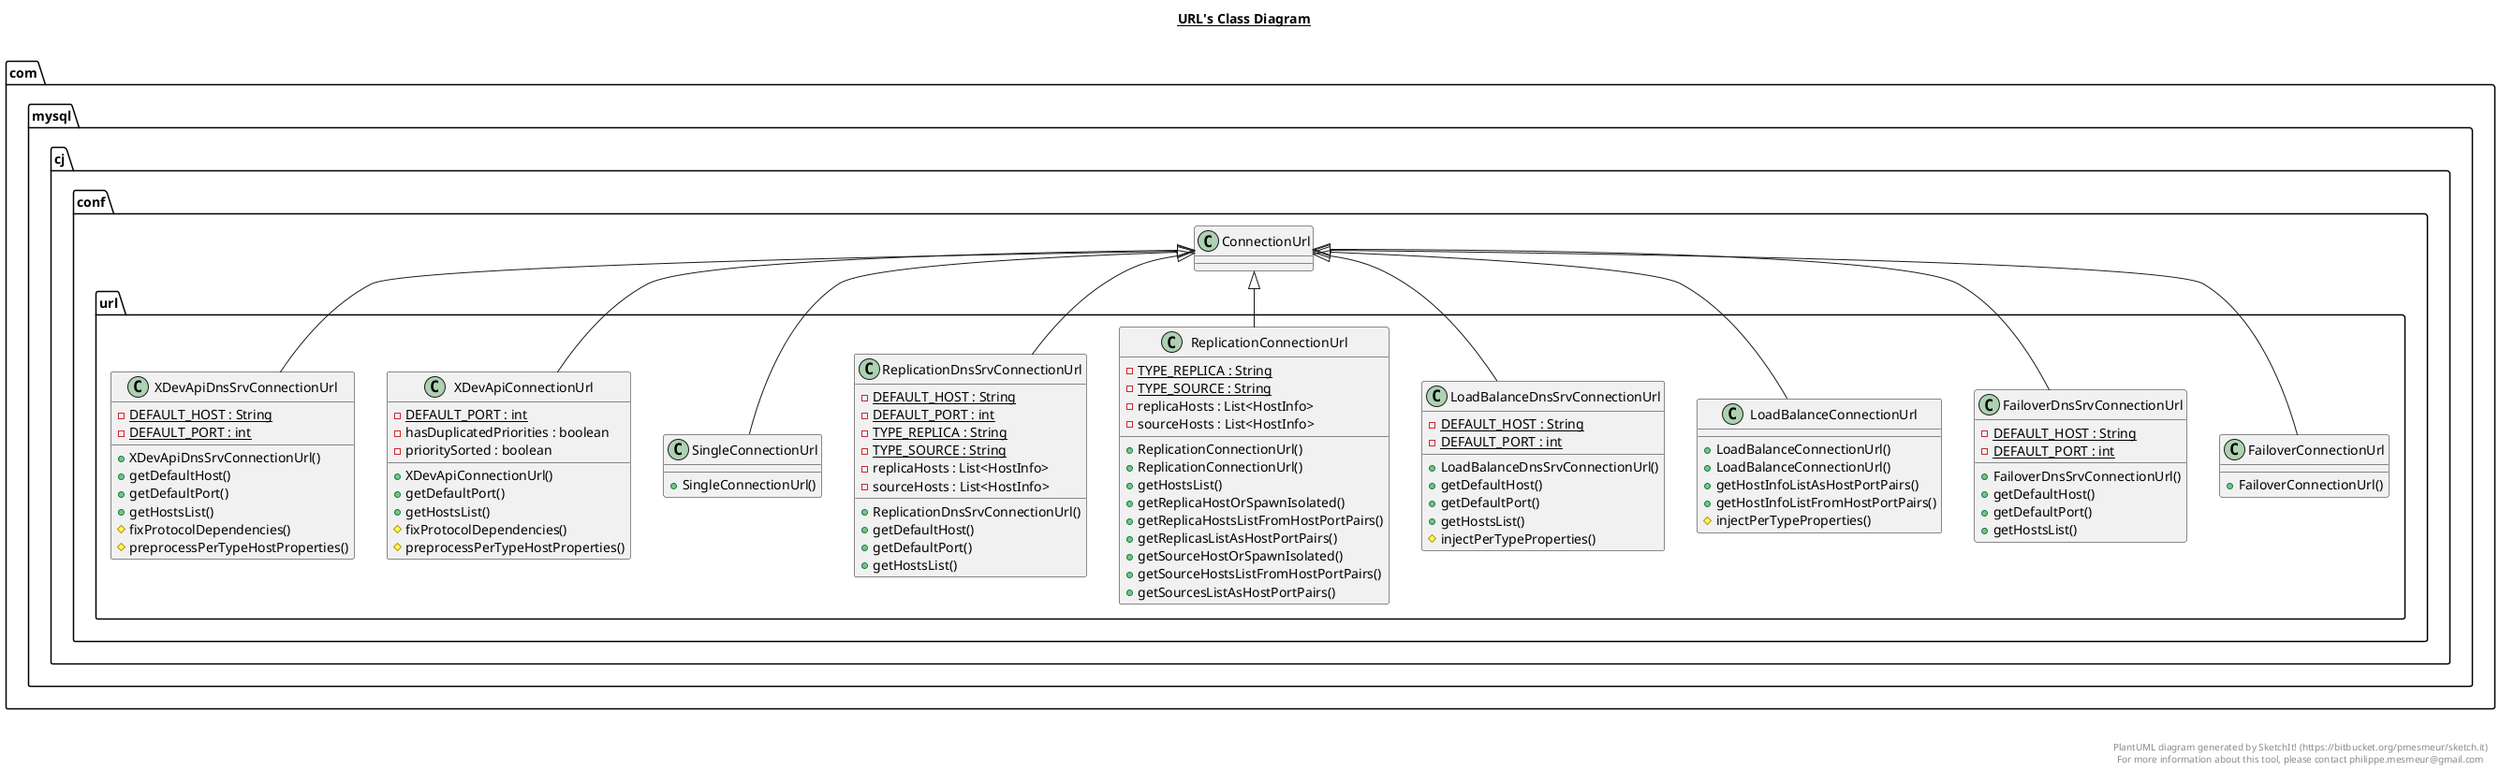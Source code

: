 @startuml

title __URL's Class Diagram__\n

  namespace com.mysql.cj {
    namespace conf {
      namespace url {
        class com.mysql.cj.conf.url.FailoverConnectionUrl {
            + FailoverConnectionUrl()
        }
      }
    }
  }
  

  namespace com.mysql.cj {
    namespace conf {
      namespace url {
        class com.mysql.cj.conf.url.FailoverDnsSrvConnectionUrl {
            {static} - DEFAULT_HOST : String
            {static} - DEFAULT_PORT : int
            + FailoverDnsSrvConnectionUrl()
            + getDefaultHost()
            + getDefaultPort()
            + getHostsList()
        }
      }
    }
  }
  

  namespace com.mysql.cj {
    namespace conf {
      namespace url {
        class com.mysql.cj.conf.url.LoadBalanceConnectionUrl {
            + LoadBalanceConnectionUrl()
            + LoadBalanceConnectionUrl()
            + getHostInfoListAsHostPortPairs()
            + getHostInfoListFromHostPortPairs()
            # injectPerTypeProperties()
        }
      }
    }
  }
  

  namespace com.mysql.cj {
    namespace conf {
      namespace url {
        class com.mysql.cj.conf.url.LoadBalanceDnsSrvConnectionUrl {
            {static} - DEFAULT_HOST : String
            {static} - DEFAULT_PORT : int
            + LoadBalanceDnsSrvConnectionUrl()
            + getDefaultHost()
            + getDefaultPort()
            + getHostsList()
            # injectPerTypeProperties()
        }
      }
    }
  }
  

  namespace com.mysql.cj {
    namespace conf {
      namespace url {
        class com.mysql.cj.conf.url.ReplicationConnectionUrl {
            {static} - TYPE_REPLICA : String
            {static} - TYPE_SOURCE : String
            - replicaHosts : List<HostInfo>
            - sourceHosts : List<HostInfo>
            + ReplicationConnectionUrl()
            + ReplicationConnectionUrl()
            + getHostsList()
            + getReplicaHostOrSpawnIsolated()
            + getReplicaHostsListFromHostPortPairs()
            + getReplicasListAsHostPortPairs()
            + getSourceHostOrSpawnIsolated()
            + getSourceHostsListFromHostPortPairs()
            + getSourcesListAsHostPortPairs()
        }
      }
    }
  }
  

  namespace com.mysql.cj {
    namespace conf {
      namespace url {
        class com.mysql.cj.conf.url.ReplicationDnsSrvConnectionUrl {
            {static} - DEFAULT_HOST : String
            {static} - DEFAULT_PORT : int
            {static} - TYPE_REPLICA : String
            {static} - TYPE_SOURCE : String
            - replicaHosts : List<HostInfo>
            - sourceHosts : List<HostInfo>
            + ReplicationDnsSrvConnectionUrl()
            + getDefaultHost()
            + getDefaultPort()
            + getHostsList()
        }
      }
    }
  }
  

  namespace com.mysql.cj {
    namespace conf {
      namespace url {
        class com.mysql.cj.conf.url.SingleConnectionUrl {
            + SingleConnectionUrl()
        }
      }
    }
  }
  

  namespace com.mysql.cj {
    namespace conf {
      namespace url {
        class com.mysql.cj.conf.url.XDevApiConnectionUrl {
            {static} - DEFAULT_PORT : int
            - hasDuplicatedPriorities : boolean
            - prioritySorted : boolean
            + XDevApiConnectionUrl()
            + getDefaultPort()
            + getHostsList()
            # fixProtocolDependencies()
            # preprocessPerTypeHostProperties()
        }
      }
    }
  }
  

  namespace com.mysql.cj {
    namespace conf {
      namespace url {
        class com.mysql.cj.conf.url.XDevApiDnsSrvConnectionUrl {
            {static} - DEFAULT_HOST : String
            {static} - DEFAULT_PORT : int
            + XDevApiDnsSrvConnectionUrl()
            + getDefaultHost()
            + getDefaultPort()
            + getHostsList()
            # fixProtocolDependencies()
            # preprocessPerTypeHostProperties()
        }
      }
    }
  }
  

  com.mysql.cj.conf.url.FailoverConnectionUrl -up-|> com.mysql.cj.conf.ConnectionUrl
  com.mysql.cj.conf.url.FailoverDnsSrvConnectionUrl -up-|> com.mysql.cj.conf.ConnectionUrl
  com.mysql.cj.conf.url.LoadBalanceConnectionUrl -up-|> com.mysql.cj.conf.ConnectionUrl
  com.mysql.cj.conf.url.LoadBalanceDnsSrvConnectionUrl -up-|> com.mysql.cj.conf.ConnectionUrl
  com.mysql.cj.conf.url.ReplicationConnectionUrl -up-|> com.mysql.cj.conf.ConnectionUrl
  com.mysql.cj.conf.url.ReplicationDnsSrvConnectionUrl -up-|> com.mysql.cj.conf.ConnectionUrl
  com.mysql.cj.conf.url.SingleConnectionUrl -up-|> com.mysql.cj.conf.ConnectionUrl
  com.mysql.cj.conf.url.XDevApiConnectionUrl -up-|> com.mysql.cj.conf.ConnectionUrl
  com.mysql.cj.conf.url.XDevApiDnsSrvConnectionUrl -up-|> com.mysql.cj.conf.ConnectionUrl


right footer


PlantUML diagram generated by SketchIt! (https://bitbucket.org/pmesmeur/sketch.it)
For more information about this tool, please contact philippe.mesmeur@gmail.com
endfooter

@enduml
